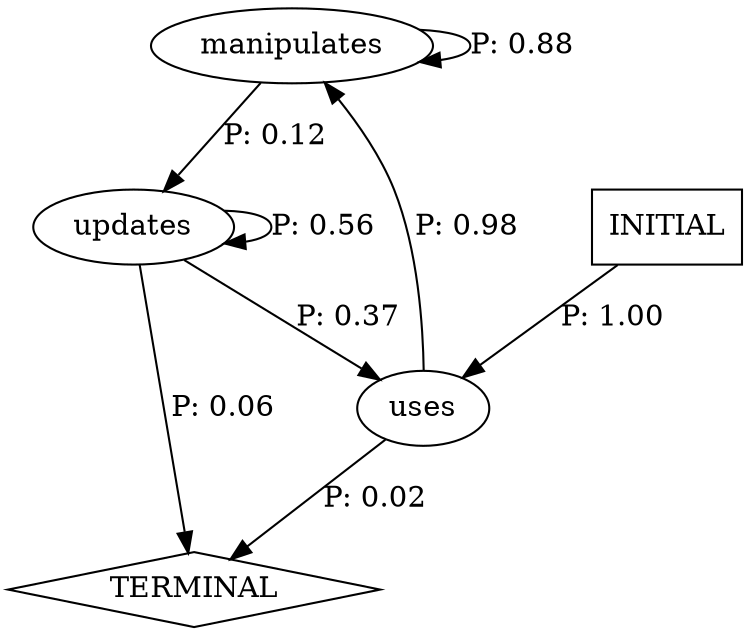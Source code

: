 digraph G {
  0 [label="manipulates"];
  1 [label="updates"];
  2 [label="uses"];
  3 [label="TERMINAL",shape=diamond];
  4 [label="INITIAL",shape=box];
0->0 [label="P: 0.88"];
0->1 [label="P: 0.12"];
1->1 [label="P: 0.56"];
1->2 [label="P: 0.37"];
1->3 [label="P: 0.06"];
2->0 [label="P: 0.98"];
2->3 [label="P: 0.02"];
4->2 [label="P: 1.00"];
}
